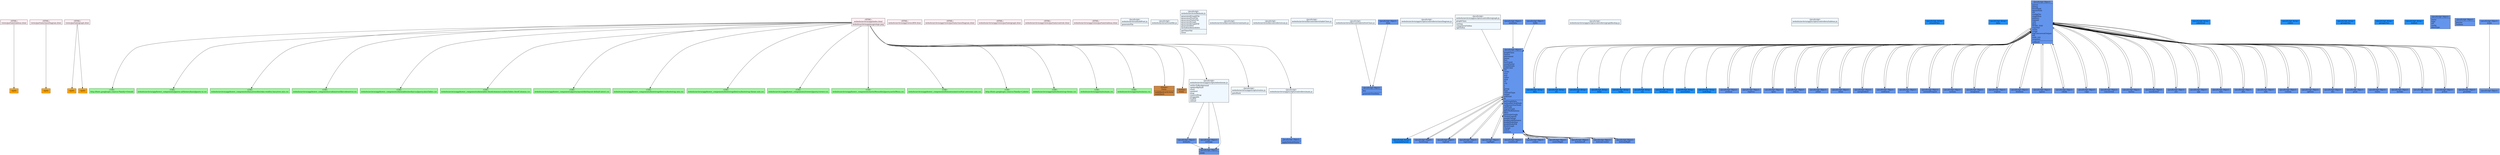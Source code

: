 digraph G {
  graph [ splines = "true" ];
  "n96" [ label = "{&laquo;AJAX»\n}", shape = record, style = "filled", fillcolor = "orange" ];
  "n94" [ label = "{&laquo;AJAX»\n}", shape = record, style = "filled", fillcolor = "orange" ];
  "n93" [ label = "{&laquo;AJAX»\n}", shape = record, style = "filled", fillcolor = "orange" ];
  "n238" [ label = "{&laquo;AJAX»\n}", shape = record, style = "filled", fillcolor = "orange" ];
  "n4" [ label = "{&laquo;CSS»\nhttp://fonts.googleapis.com/css?family=Oswald}", shape = record, style = "filled", fillcolor = "palegreen" ];
  "n8" [ label = "{&laquo;CSS»\nwebsite/archvis/app/bower_components/jquery-ui/themes/base/jquery-ui.css}", shape = record, style = "filled", fillcolor = "palegreen" ];
  "n37" [ label = "{&laquo;CSS»\nwebsite/archvis/app/bower_components/fancytree/dist/skin-win8/ui.fancytree.min.css}", shape = record, style = "filled", fillcolor = "palegreen" ];
  "n3" [ label = "{&laquo;CSS»\nwebsite/archvis/app/bower_components/codemirror/lib/codemirror.css}", shape = record, style = "filled", fillcolor = "palegreen" ];
  "n80" [ label = "{&laquo;CSS»\nwebsite/archvis/app/bower_components/datatables/media/css/jquery.dataTables.css}", shape = record, style = "filled", fillcolor = "palegreen" ];
  "n289" [ label = "{&laquo;CSS»\nwebsite/archvis/app/bower_components/datatables-fixedcolumns/css/dataTables.fixedColumns.css}", shape = record, style = "filled", fillcolor = "palegreen" ];
  "n70" [ label = "{&laquo;CSS»\nwebsite/archvis/app/bower_components/jquery.layout/dist/layout-default-latest.css}", shape = record, style = "filled", fillcolor = "palegreen" ];
  "n49" [ label = "{&laquo;CSS»\nwebsite/archvis/app/bower_components/bootstrap/dist/css/bootstrap.min.css}", shape = record, style = "filled", fillcolor = "palegreen" ];
  "n260" [ label = "{&laquo;CSS»\nwebsite/archvis/app/bower_components/bootstrap/dist/css/bootstrap-theme.min.css}", shape = record, style = "filled", fillcolor = "palegreen" ];
  "n73" [ label = "{&laquo;CSS»\nwebsite/archvis/app/bower_components/iviewer/jquery.iviewer.css}", shape = record, style = "filled", fillcolor = "palegreen" ];
  "n265" [ label = "{&laquo;CSS»\nwebsite/archvis/app/bower_components/metisMenu/dist/jquery.metisMenu.css}", shape = record, style = "filled", fillcolor = "palegreen" ];
  "n298" [ label = "{&laquo;CSS»\nwebsite/archvis/app/bower_components/fontawesome/css/font-awesome.min.css}", shape = record, style = "filled", fillcolor = "palegreen" ];
  "n224" [ label = "{&laquo;CSS»\nhttp://fonts.googleapis.com/css?family=Lobster}", shape = record, style = "filled", fillcolor = "palegreen" ];
  "n442" [ label = "{&laquo;CSS»\nwebsite/archvis/app/styles/bootstrap-theme.css}", shape = record, style = "filled", fillcolor = "palegreen" ];
  "n445" [ label = "{&laquo;CSS»\nwebsite/archvis/app/styles/main.css}", shape = record, style = "filled", fillcolor = "palegreen" ];
  "n444" [ label = "{&laquo;CSS»\nwebsite/archvis/app/styles/menu.css}", shape = record, style = "filled", fillcolor = "palegreen" ];
  "n341" [ label = "{&laquo;Forms»\nForm: |undefined:srch-term\lundefined:\l}", shape = record, style = "filled", fillcolor = "peru" ];
  "n247" [ label = "{&laquo;Forms»\nForm: }", shape = record, style = "filled", fillcolor = "peru" ];
  "n443" [ label = "{&laquo;HTML»\nwebsite/archvis/app/index.html|websitearchvisappimageslogo.png\l}", shape = record, style = "filled", fillcolor = "lavenderblush" ];
  "n446" [ label = "{&laquo;HTML»\nwebsite/archvis/app/views/404.html}", shape = record, style = "filled", fillcolor = "lavenderblush" ];
  "n452" [ label = "{&laquo;HTML»\nwebsite/archvis/app/views/partials/classDiagram.html}", shape = record, style = "filled", fillcolor = "lavenderblush" ];
  "n439" [ label = "{&laquo;HTML»\nwebsite/archvis/app/views/partials/graph.html}", shape = record, style = "filled", fillcolor = "lavenderblush" ];
  "n440" [ label = "{&laquo;HTML»\nwebsite/archvis/app/views/partials/controle.html}", shape = record, style = "filled", fillcolor = "lavenderblush" ];
  "n441" [ label = "{&laquo;HTML»\nwebsite/archvis/app/views/partials/tableau.html}", shape = record, style = "filled", fillcolor = "lavenderblush" ];
  "n321" [ label = "{&laquo;HTML»\nviews/partials/tableau.html}", shape = record, style = "filled", fillcolor = "lavenderblush" ];
  "n316" [ label = "{&laquo;HTML»\nviews/partials/classDiagram.html}", shape = record, style = "filled", fillcolor = "lavenderblush" ];
  "n157" [ label = "{&laquo;HTML»\nviews/partials/graph.html}", shape = record, style = "filled", fillcolor = "lavenderblush" ];
  "n454" [ label = "{&laquo;JavaScript»\nwebsite/archvis/buildFont.js|generateFile\l}", shape = record, style = "filled", fillcolor = "aliceblue" ];
  "n448" [ label = "{&laquo;JavaScript»\nwebsite/archvis/Gruntfile.js}", shape = record, style = "filled", fillcolor = "aliceblue" ];
  "n450" [ label = "{&laquo;JavaScript»\nwebsite/archvis/lib/main.js|generatedGraphFile\lgeneratedTreeFile\lgeneratedTableFile\lgeneratedGraph\lgeneratedGraphPdf\lgeneratedDot\lincludenodemodules\l|getTimerVal\lerror\l}", shape = record, style = "filled", fillcolor = "aliceblue" ];
  "n436" [ label = "{&laquo;JavaScript»\nwebsite/archvis/lib/controllers/constants.js}", shape = record, style = "filled", fillcolor = "aliceblue" ];
  "n437" [ label = "{&laquo;JavaScript»\nwebsite/archvis/lib/controllers/scan.js}", shape = record, style = "filled", fillcolor = "aliceblue" ];
  "n438" [ label = "{&laquo;JavaScript»\nwebsite/archvis/lib/controllers/tableClass.js|\l}", shape = record, style = "filled", fillcolor = "aliceblue" ];
  "n453" [ label = "{&laquo;JavaScript»\nwebsite/archvis/lib/controllers/treeClass.js}", shape = record, style = "filled", fillcolor = "aliceblue" ];
  "n451" [ label = "{&laquo;JavaScript»\nwebsite/archvis/app/scripts/wheelzoom.js|setSrcToBackground\lupdateBgStyle\lreset\lonwheel\ldrag\lremoveDrag\ldraggable\lloaded\lonload\l}", shape = record, style = "filled", fillcolor = "aliceblue" ];
  "n447" [ label = "{&laquo;JavaScript»\nwebsite/archvis/app/scripts/routes.js|gotoHash\l}", shape = record, style = "filled", fillcolor = "aliceblue" ];
  "n449" [ label = "{&laquo;JavaScript»\nwebsite/archvis/app/scripts/controllers/classDiagram.js|\l}", shape = record, style = "filled", fillcolor = "aliceblue" ];
  "n458" [ label = "{&laquo;JavaScript»\nwebsite/archvis/app/scripts/controllers/graph.js|graphClass\l|sorting\lcomponentToHex\lrgbToHex\l}", shape = record, style = "filled", fillcolor = "aliceblue" ];
  "n457" [ label = "{&laquo;JavaScript»\nwebsite/archvis/app/scripts/controllers/main.js}", shape = record, style = "filled", fillcolor = "aliceblue" ];
  "n455" [ label = "{&laquo;JavaScript»\nwebsite/archvis/app/scripts/controllers/graphBackup.js}", shape = record, style = "filled", fillcolor = "aliceblue" ];
  "n456" [ label = "{&laquo;JavaScript»\nwebsite/archvis/app/scripts/controllers/tableau.js|\l}", shape = record, style = "filled", fillcolor = "aliceblue" ];
  "n427" [ label = "{&laquo;JavaScript Array»\nreturnFiles}", shape = record, style = "filled", fillcolor = "DodgerBlue" ];
  "n409" [ label = "{&laquo;JavaScript Array»\ndata}", shape = record, style = "filled", fillcolor = "DodgerBlue" ];
  "n119" [ label = "{&laquo;JavaScript Array»\nsrc}", shape = record, style = "filled", fillcolor = "DodgerBlue" ];
  "n132" [ label = "{&laquo;JavaScript Array»\nall}", shape = record, style = "filled", fillcolor = "DodgerBlue" ];
  "n307" [ label = "{&laquo;JavaScript Array»\nhtml}", shape = record, style = "filled", fillcolor = "DodgerBlue" ];
  "n313" [ label = "{&laquo;JavaScript Array»\ntasks}", shape = record, style = "filled", fillcolor = "DodgerBlue" ];
  "n139" [ label = "{&laquo;JavaScript Array»\ncss}", shape = record, style = "filled", fillcolor = "DodgerBlue" ];
  "n128" [ label = "{&laquo;JavaScript Array»\nfiles}", shape = record, style = "filled", fillcolor = "DodgerBlue" ];
  "n389" [ label = "{&laquo;JavaScript Array»\nbrowsers}", shape = record, style = "filled", fillcolor = "DodgerBlue" ];
  "n326" [ label = "{&laquo;JavaScript Array»\nassetsDirs}", shape = record, style = "filled", fillcolor = "DodgerBlue" ];
  "n328" [ label = "{&laquo;JavaScript Array»\nnodeArgs}", shape = record, style = "filled", fillcolor = "DodgerBlue" ];
  "n146" [ label = "{&laquo;JavaScript Array»\ntranslateFactor}", shape = record, style = "filled", fillcolor = "DodgerBlue" ];
  "n106" [ label = "{&laquo;JavaScript Array»\ncolorsList}", shape = record, style = "filled", fillcolor = "DodgerBlue" ];
  "n103" [ label = "{&laquo;JavaScript Array»\ncolors}", shape = record, style = "filled", fillcolor = "DodgerBlue" ];
  "n230" [ label = "{&laquo;JavaScript Array»\ngroupsOne}", shape = record, style = "filled", fillcolor = "DodgerBlue" ];
  "n33" [ label = "{&laquo;JavaScript Array»\ngroupsTwo}", shape = record, style = "filled", fillcolor = "DodgerBlue" ];
  "n75" [ label = "{&laquo;JavaScript Array»\nhullset}", shape = record, style = "filled", fillcolor = "DodgerBlue" ];
  "n173" [ label = "{&laquo;JavaScript Object»\n|async\ltype\lurl\lcache\ldataType\l}", shape = record, style = "filled", fillcolor = "CornflowerBlue" ];
  "n253" [ label = "{&laquo;JavaScript Object»\n|server\ldebug\llivereload\lignorePath\lurl\lconfigFile\lsingleRun\ljshintrc\lexpand\lcwd\ldest\lNODE_ENV\lreporter\lcache\lscript\llogConcurrentOutput\ldot\lnode_env\lnospawn\l|callback\l}", shape = record, style = "filled", fillcolor = "CornflowerBlue" ];
  "n251" [ label = "{&laquo;JavaScript Object»\nyeoman}", shape = record, style = "filled", fillcolor = "CornflowerBlue" ];
  "n243" [ label = "{&laquo;JavaScript Object»\nexpress}", shape = record, style = "filled", fillcolor = "CornflowerBlue" ];
  "n113" [ label = "{&laquo;JavaScript Object»\nopen}", shape = record, style = "filled", fillcolor = "CornflowerBlue" ];
  "n339" [ label = "{&laquo;JavaScript Object»\nwatch}", shape = record, style = "filled", fillcolor = "CornflowerBlue" ];
  "n331" [ label = "{&laquo;JavaScript Object»\njshint}", shape = record, style = "filled", fillcolor = "CornflowerBlue" ];
  "n327" [ label = "{&laquo;JavaScript Object»\nclean}", shape = record, style = "filled", fillcolor = "CornflowerBlue" ];
  "n393" [ label = "{&laquo;JavaScript Object»\nautoprefixer}", shape = record, style = "filled", fillcolor = "CornflowerBlue" ];
  "n390" [ label = "{&laquo;JavaScript Object»\nnodemon}", shape = record, style = "filled", fillcolor = "CornflowerBlue" ];
  "n385" [ label = "{&laquo;JavaScript Object»\nrev}", shape = record, style = "filled", fillcolor = "CornflowerBlue" ];
  "n381" [ label = "{&laquo;JavaScript Object»\nuseminPrepare}", shape = record, style = "filled", fillcolor = "CornflowerBlue" ];
  "n115" [ label = "{&laquo;JavaScript Object»\nusemin}", shape = record, style = "filled", fillcolor = "CornflowerBlue" ];
  "n319" [ label = "{&laquo;JavaScript Object»\nimagemin}", shape = record, style = "filled", fillcolor = "CornflowerBlue" ];
  "n314" [ label = "{&laquo;JavaScript Object»\nsvgmin}", shape = record, style = "filled", fillcolor = "CornflowerBlue" ];
  "n308" [ label = "{&laquo;JavaScript Object»\nhtmlmin}", shape = record, style = "filled", fillcolor = "CornflowerBlue" ];
  "n133" [ label = "{&laquo;JavaScript Object»\nngmin}", shape = record, style = "filled", fillcolor = "CornflowerBlue" ];
  "n114" [ label = "{&laquo;JavaScript Object»\ncdnify}", shape = record, style = "filled", fillcolor = "CornflowerBlue" ];
  "n174" [ label = "{&laquo;JavaScript Object»\ncopy}", shape = record, style = "filled", fillcolor = "CornflowerBlue" ];
  "n131" [ label = "{&laquo;JavaScript Object»\nconcurrent}", shape = record, style = "filled", fillcolor = "CornflowerBlue" ];
  "n122" [ label = "{&laquo;JavaScript Object»\nkarma}", shape = record, style = "filled", fillcolor = "CornflowerBlue" ];
  "n121" [ label = "{&laquo;JavaScript Object»\nmochaTest}", shape = record, style = "filled", fillcolor = "CornflowerBlue" ];
  "n177" [ label = "{&laquo;JavaScript Object»\nenv}", shape = record, style = "filled", fillcolor = "CornflowerBlue" ];
  "n126" [ label = "{&laquo;JavaScript Object»\napp}", shape = record, style = "filled", fillcolor = "CornflowerBlue" ];
  "n111" [ label = "{&laquo;JavaScript Object»\ntest}", shape = record, style = "filled", fillcolor = "CornflowerBlue" ];
  "n118" [ label = "{&laquo;JavaScript Object»\ndist}", shape = record, style = "filled", fillcolor = "CornflowerBlue" ];
  "n130" [ label = "{&laquo;JavaScript Object»\nunit}", shape = record, style = "filled", fillcolor = "CornflowerBlue" ];
  "n136" [ label = "{&laquo;JavaScript Object»\ncustom}", shape = record, style = "filled", fillcolor = "CornflowerBlue" ];
  "n116" [ label = "{&laquo;JavaScript Object»\noptions}", shape = record, style = "filled", fillcolor = "CornflowerBlue" ];
  "n135" [ label = "{&laquo;JavaScript Object»\ndev}", shape = record, style = "filled", fillcolor = "CornflowerBlue" ];
  "n358" [ label = "{&laquo;JavaScript Object»\nprod}", shape = record, style = "filled", fillcolor = "CornflowerBlue" ];
  "n123" [ label = "{&laquo;JavaScript Object»\nstyles}", shape = record, style = "filled", fillcolor = "CornflowerBlue" ];
  "n127" [ label = "{&laquo;JavaScript Object»\nheroku}", shape = record, style = "filled", fillcolor = "CornflowerBlue" ];
  "n312" [ label = "{&laquo;JavaScript Object»\njs}", shape = record, style = "filled", fillcolor = "CornflowerBlue" ];
  "n134" [ label = "{&laquo;JavaScript Object»\njsTest}", shape = record, style = "filled", fillcolor = "CornflowerBlue" ];
  "n311" [ label = "{&laquo;JavaScript Object»\ngruntfile}", shape = record, style = "filled", fillcolor = "CornflowerBlue" ];
  "n246" [ label = "{&laquo;JavaScript Object»\n|precise\lverbose\l}", shape = record, style = "filled", fillcolor = "CornflowerBlue" ];
  "n257" [ label = "{&laquo;JavaScript Object»\ndefaults}", shape = record, style = "filled", fillcolor = "CornflowerBlue" ];
  "n395" [ label = "{&laquo;JavaScript Object»\nsettings}", shape = record, style = "filled", fillcolor = "CornflowerBlue" ];
  "n259" [ label = "{&laquo;JavaScript Object»\n|zoom\l}", shape = record, style = "filled", fillcolor = "CornflowerBlue" ];
  "n301" [ label = "{&laquo;JavaScript Object»\n|key\l|generateTreeData\l}", shape = record, style = "filled", fillcolor = "CornflowerBlue" ];
  "n302" [ label = "{&laquo;JavaScript Object»\nitem}", shape = record, style = "filled", fillcolor = "CornflowerBlue" ];
  "n362" [ label = "{&laquo;JavaScript Object»\nicons}", shape = record, style = "filled", fillcolor = "CornflowerBlue" ];
  "n351" [ label = "{&laquo;JavaScript Object»\n}", shape = record, style = "filled", fillcolor = "CornflowerBlue" ];
  "n354" [ label = "{&laquo;JavaScript Object»\n|applyDefaultStyles\l}", shape = record, style = "filled", fillcolor = "CornflowerBlue" ];
  "n207" [ label = "{&laquo;JavaScript Object»\n|graphClass\lsource\lplacement\lpause\lfoci\lfociCount\lzoomFactor\lliensDetails\lpathColor\lurl\lcache\lmax\lmin\lvalue\lstep\ld3\lsvg\lx\ly\lgroup\ltype\lcontentType\ltarget\lselected\lin\l|getGraphData\lonDoubleClickNode\lonMouseOverNode\laddNode\lregenGraph\lfilterNoRelations\lfilter\lgenerateGraph\lcreateLegend\lgraphCharge\lgraphLinkDistance\lgraphNodeSize\lgraphNodeFill\ldrawGraph\lchange\lselect\lsuccess\l}", shape = record, style = "filled", fillcolor = "CornflowerBlue" ];
  "n149" [ label = "{&laquo;JavaScript Object»\nfociGroup}", shape = record, style = "filled", fillcolor = "CornflowerBlue" ];
  "n373" [ label = "{&laquo;JavaScript Object»\ntopLeft}", shape = record, style = "filled", fillcolor = "CornflowerBlue" ];
  "n90" [ label = "{&laquo;JavaScript Object»\ntopCenter}", shape = record, style = "filled", fillcolor = "CornflowerBlue" ];
  "n236" [ label = "{&laquo;JavaScript Object»\ntopRight}", shape = record, style = "filled", fillcolor = "CornflowerBlue" ];
  "n258" [ label = "{&laquo;JavaScript Object»\ncenterLeft}", shape = record, style = "filled", fillcolor = "CornflowerBlue" ];
  "n232" [ label = "{&laquo;JavaScript Object»\ncenter}", shape = record, style = "filled", fillcolor = "CornflowerBlue" ];
  "n231" [ label = "{&laquo;JavaScript Object»\ncenterRight}", shape = record, style = "filled", fillcolor = "CornflowerBlue" ];
  "n235" [ label = "{&laquo;JavaScript Object»\nbottomLeft}", shape = record, style = "filled", fillcolor = "CornflowerBlue" ];
  "n291" [ label = "{&laquo;JavaScript Object»\nbottomCenter}", shape = record, style = "filled", fillcolor = "CornflowerBlue" ];
  "n233" [ label = "{&laquo;JavaScript Object»\nbottomRight}", shape = record, style = "filled", fillcolor = "CornflowerBlue" ];
  "n15" [ label = "{&laquo;JavaScript Object»\nnewData}", shape = record, style = "filled", fillcolor = "CornflowerBlue" ];
  "n45" [ label = "{&laquo;JavaScript Object»\nhulls}", shape = record, style = "filled", fillcolor = "CornflowerBlue" ];
  "n443" -> "n447";
  "n443" -> "n260";
  "n443" -> "n442";
  "n443" -> "n451";
  "n443" -> "n80";
  "n443" -> "n73";
  "n443" -> "n445";
  "n443" -> "n4";
  "n443" -> "n289";
  "n443" -> "n265";
  "n443" -> "n444";
  "n443" -> "n8";
  "n443" -> "n3";
  "n443" -> "n70";
  "n443" -> "n298";
  "n443" -> "n37";
  "n443" -> "n457";
  "n443" -> "n49";
  "n443" -> "n224";
  "n443" -> "n341";
  "n443" -> "n247";
  "n321" -> "n96";
  "n316" -> "n94";
  "n157" -> "n93";
  "n157" -> "n238";
  "n253" -> "n331";
  "n253" -> "n314";
  "n253" -> "n131";
  "n253" -> "n251";
  "n253" -> "n327";
  "n253" -> "n385";
  "n253" -> "n308";
  "n253" -> "n122";
  "n253" -> "n243";
  "n253" -> "n393";
  "n253" -> "n381";
  "n253" -> "n133";
  "n253" -> "n121";
  "n253" -> "n113";
  "n253" -> "n115";
  "n253" -> "n114";
  "n253" -> "n177";
  "n314" -> "n253";
  "n253" -> "n339";
  "n253" -> "n390";
  "n253" -> "n319";
  "n253" -> "n174";
  "n131" -> "n253";
  "n122" -> "n253";
  "n243" -> "n253";
  "n251" -> "n253";
  "n114" -> "n253";
  "n177" -> "n253";
  "n113" -> "n253";
  "n121" -> "n253";
  "n331" -> "n253";
  "n253" -> "n126";
  "n390" -> "n253";
  "n253" -> "n118";
  "n174" -> "n253";
  "n327" -> "n253";
  "n385" -> "n253";
  "n319" -> "n253";
  "n253" -> "n130";
  "n393" -> "n253";
  "n308" -> "n253";
  "n133" -> "n253";
  "n253" -> "n135";
  "n253" -> "n116";
  "n381" -> "n253";
  "n253" -> "n111";
  "n253" -> "n136";
  "n339" -> "n253";
  "n253" -> "n358";
  "n253" -> "n119";
  "n253" -> "n123";
  "n115" -> "n253";
  "n253" -> "n132";
  "n126" -> "n253";
  "n253" -> "n127";
  "n135" -> "n253";
  "n130" -> "n253";
  "n111" -> "n253";
  "n253" -> "n311";
  "n116" -> "n253";
  "n136" -> "n253";
  "n253" -> "n312";
  "n118" -> "n253";
  "n253" -> "n134";
  "n123" -> "n253";
  "n253" -> "n307";
  "n127" -> "n253";
  "n253" -> "n139";
  "n358" -> "n253";
  "n253" -> "n313";
  "n311" -> "n253";
  "n312" -> "n253";
  "n253" -> "n128";
  "n253" -> "n389";
  "n134" -> "n253";
  "n128" -> "n253";
  "n253" -> "n326";
  "n253" -> "n328";
  "n451" -> "n257";
  "n451" -> "n259";
  "n451" -> "n395";
  "n257" -> "n259";
  "n395" -> "n259";
  "n453" -> "n301";
  "n302" -> "n301";
  "n362" -> "n351";
  "n457" -> "n354";
  "n458" -> "n207";
  "n207" -> "n149";
  "n207" -> "n146";
  "n149" -> "n207";
  "n207" -> "n236";
  "n207" -> "n291";
  "n207" -> "n373";
  "n207" -> "n231";
  "n207" -> "n258";
  "n207" -> "n233";
  "n207" -> "n232";
  "n236" -> "n207";
  "n207" -> "n90";
  "n207" -> "n235";
  "n373" -> "n207";
  "n291" -> "n207";
  "n258" -> "n207";
  "n90" -> "n207";
  "n235" -> "n207";
  "n15" -> "n207";
  "n231" -> "n207";
  "n233" -> "n207";
  "n232" -> "n207";
  "n45" -> "n207";
}
